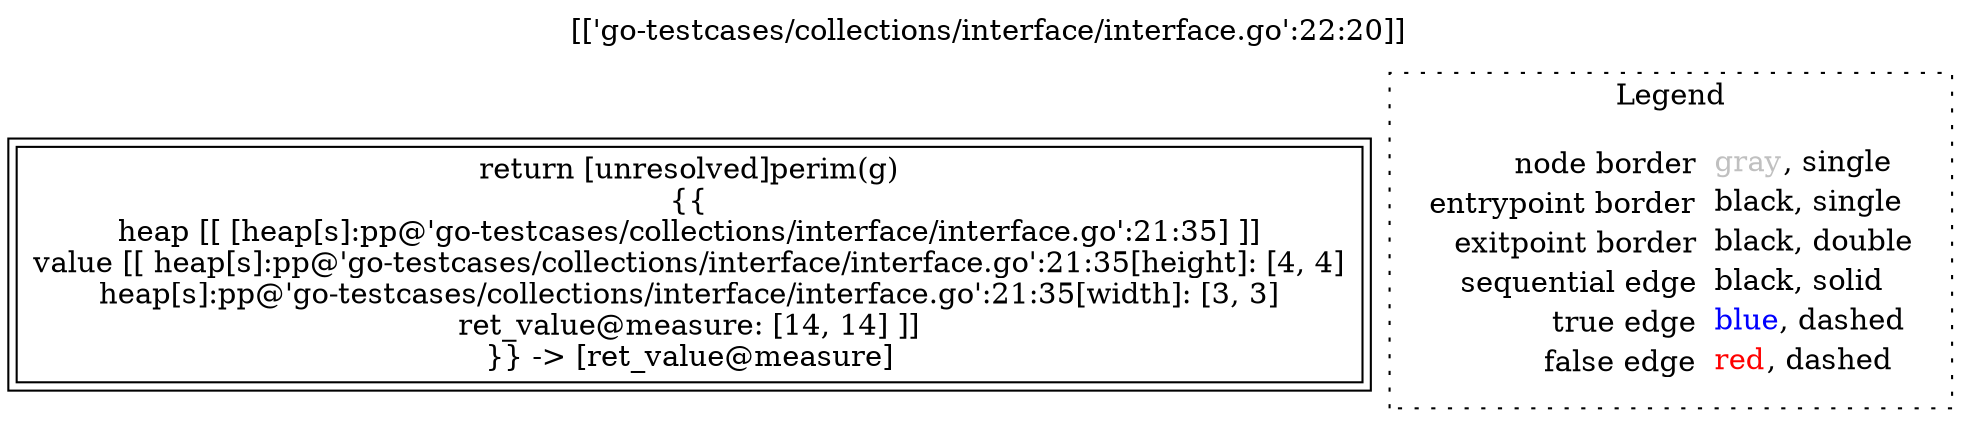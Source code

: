 digraph {
	labelloc="t";
	label="[['go-testcases/collections/interface/interface.go':22:20]]";
	"node0" [shape="rect",color="black",peripheries="2",label=<return [unresolved]perim(g)<BR/>{{<BR/>heap [[ [heap[s]:pp@'go-testcases/collections/interface/interface.go':21:35] ]]<BR/>value [[ heap[s]:pp@'go-testcases/collections/interface/interface.go':21:35[height]: [4, 4]<BR/>heap[s]:pp@'go-testcases/collections/interface/interface.go':21:35[width]: [3, 3]<BR/>ret_value@measure: [14, 14] ]]<BR/>}} -&gt; [ret_value@measure]>];
subgraph cluster_legend {
	label="Legend";
	style=dotted;
	node [shape=plaintext];
	"legend" [label=<<table border="0" cellpadding="2" cellspacing="0" cellborder="0"><tr><td align="right">node border&nbsp;</td><td align="left"><font color="gray">gray</font>, single</td></tr><tr><td align="right">entrypoint border&nbsp;</td><td align="left"><font color="black">black</font>, single</td></tr><tr><td align="right">exitpoint border&nbsp;</td><td align="left"><font color="black">black</font>, double</td></tr><tr><td align="right">sequential edge&nbsp;</td><td align="left"><font color="black">black</font>, solid</td></tr><tr><td align="right">true edge&nbsp;</td><td align="left"><font color="blue">blue</font>, dashed</td></tr><tr><td align="right">false edge&nbsp;</td><td align="left"><font color="red">red</font>, dashed</td></tr></table>>];
}

}
